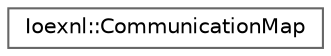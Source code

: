 digraph "Graphical Class Hierarchy"
{
 // INTERACTIVE_SVG=YES
 // LATEX_PDF_SIZE
  bgcolor="transparent";
  edge [fontname=Helvetica,fontsize=10,labelfontname=Helvetica,labelfontsize=10];
  node [fontname=Helvetica,fontsize=10,shape=box,height=0.2,width=0.4];
  rankdir="LR";
  Node0 [id="Node000000",label="Ioexnl::CommunicationMap",height=0.2,width=0.4,color="grey40", fillcolor="white", style="filled",URL="$structIoexnl_1_1CommunicationMap.html",tooltip=" "];
}
